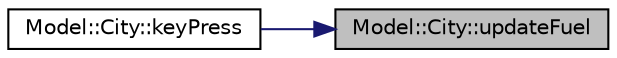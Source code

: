 digraph "Model::City::updateFuel"
{
 // LATEX_PDF_SIZE
  edge [fontname="Helvetica",fontsize="10",labelfontname="Helvetica",labelfontsize="10"];
  node [fontname="Helvetica",fontsize="10",shape=record];
  rankdir="RL";
  Node1 [label="Model::City::updateFuel",height=0.2,width=0.4,color="black", fillcolor="grey75", style="filled", fontcolor="black",tooltip="updateFuel is emitted when the fuel changes"];
  Node1 -> Node2 [dir="back",color="midnightblue",fontsize="10",style="solid"];
  Node2 [label="Model::City::keyPress",height=0.2,width=0.4,color="black", fillcolor="white", style="filled",URL="$class_model_1_1_city.html#aed16c5162f7695a6304754702244101b",tooltip="keyPress"];
}
